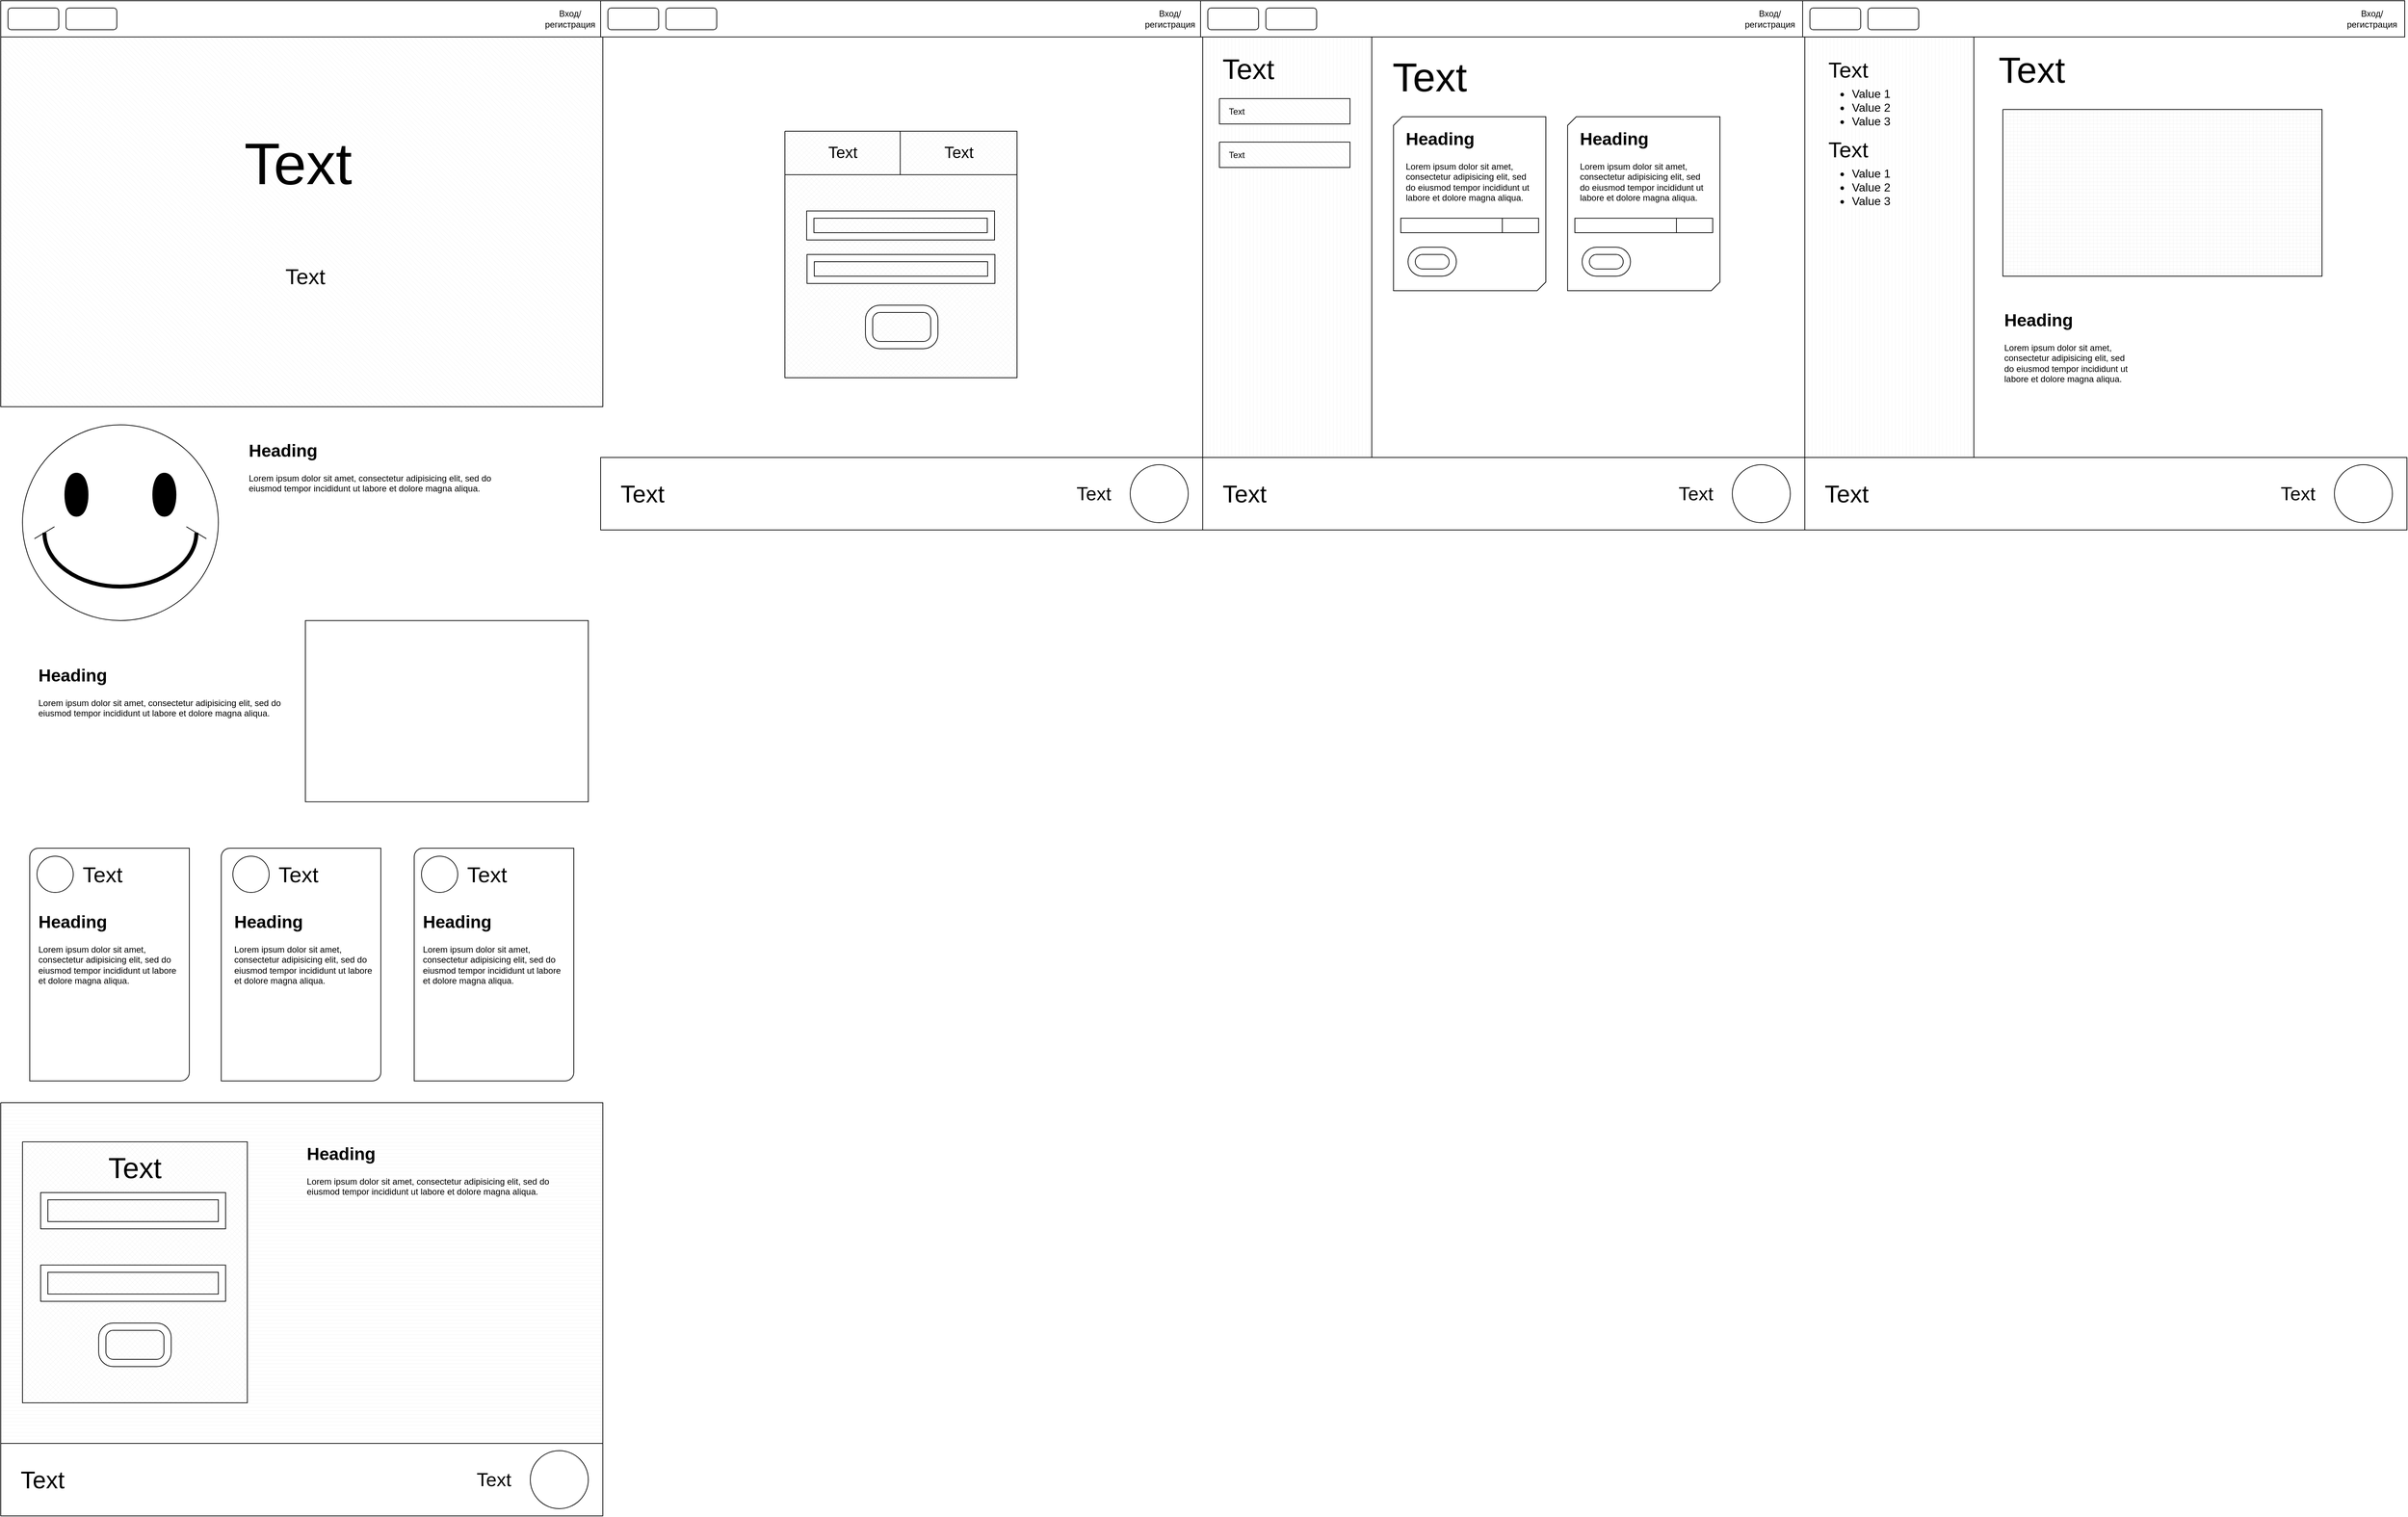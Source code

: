 <mxfile version="28.2.7">
  <diagram name="Страница — 1" id="kx2ZsEMXBzvCgO4WzWgC">
    <mxGraphModel dx="3290" dy="2325" grid="1" gridSize="10" guides="1" tooltips="1" connect="1" arrows="1" fold="1" page="1" pageScale="1" pageWidth="827" pageHeight="1169" math="0" shadow="0">
      <root>
        <mxCell id="0" />
        <mxCell id="1" parent="0" />
        <mxCell id="380pyfvnN0EU_XqH2vTF-1" value="" style="rounded=0;whiteSpace=wrap;html=1;" vertex="1" parent="1">
          <mxGeometry width="830" height="50" as="geometry" />
        </mxCell>
        <mxCell id="380pyfvnN0EU_XqH2vTF-2" value="" style="rounded=1;whiteSpace=wrap;html=1;" vertex="1" parent="1">
          <mxGeometry x="10" y="10" width="70" height="30" as="geometry" />
        </mxCell>
        <mxCell id="380pyfvnN0EU_XqH2vTF-3" value="" style="rounded=1;whiteSpace=wrap;html=1;" vertex="1" parent="1">
          <mxGeometry x="90" y="10" width="70" height="30" as="geometry" />
        </mxCell>
        <mxCell id="380pyfvnN0EU_XqH2vTF-4" value="Вход/регистрация" style="text;html=1;whiteSpace=wrap;strokeColor=none;fillColor=none;align=center;verticalAlign=middle;rounded=0;" vertex="1" parent="1">
          <mxGeometry x="750" y="10" width="70" height="30" as="geometry" />
        </mxCell>
        <mxCell id="380pyfvnN0EU_XqH2vTF-5" value="" style="rounded=0;whiteSpace=wrap;html=1;" vertex="1" parent="1">
          <mxGeometry x="827" width="830" height="50" as="geometry" />
        </mxCell>
        <mxCell id="380pyfvnN0EU_XqH2vTF-6" value="" style="rounded=1;whiteSpace=wrap;html=1;" vertex="1" parent="1">
          <mxGeometry x="837" y="10" width="70" height="30" as="geometry" />
        </mxCell>
        <mxCell id="380pyfvnN0EU_XqH2vTF-7" value="" style="rounded=1;whiteSpace=wrap;html=1;" vertex="1" parent="1">
          <mxGeometry x="917" y="10" width="70" height="30" as="geometry" />
        </mxCell>
        <mxCell id="380pyfvnN0EU_XqH2vTF-8" value="Вход/регистрация" style="text;html=1;whiteSpace=wrap;strokeColor=none;fillColor=none;align=center;verticalAlign=middle;rounded=0;" vertex="1" parent="1">
          <mxGeometry x="1577" y="10" width="70" height="30" as="geometry" />
        </mxCell>
        <mxCell id="380pyfvnN0EU_XqH2vTF-9" value="" style="rounded=0;whiteSpace=wrap;html=1;" vertex="1" parent="1">
          <mxGeometry x="1654" width="830" height="50" as="geometry" />
        </mxCell>
        <mxCell id="380pyfvnN0EU_XqH2vTF-10" value="" style="rounded=1;whiteSpace=wrap;html=1;" vertex="1" parent="1">
          <mxGeometry x="1664" y="10" width="70" height="30" as="geometry" />
        </mxCell>
        <mxCell id="380pyfvnN0EU_XqH2vTF-11" value="" style="rounded=1;whiteSpace=wrap;html=1;" vertex="1" parent="1">
          <mxGeometry x="1744" y="10" width="70" height="30" as="geometry" />
        </mxCell>
        <mxCell id="380pyfvnN0EU_XqH2vTF-12" value="Вход/регистрация" style="text;html=1;whiteSpace=wrap;strokeColor=none;fillColor=none;align=center;verticalAlign=middle;rounded=0;" vertex="1" parent="1">
          <mxGeometry x="2404" y="10" width="70" height="30" as="geometry" />
        </mxCell>
        <mxCell id="380pyfvnN0EU_XqH2vTF-13" value="" style="rounded=0;whiteSpace=wrap;html=1;" vertex="1" parent="1">
          <mxGeometry x="2484" width="830" height="50" as="geometry" />
        </mxCell>
        <mxCell id="380pyfvnN0EU_XqH2vTF-14" value="" style="rounded=1;whiteSpace=wrap;html=1;" vertex="1" parent="1">
          <mxGeometry x="2494" y="10" width="70" height="30" as="geometry" />
        </mxCell>
        <mxCell id="380pyfvnN0EU_XqH2vTF-15" value="" style="rounded=1;whiteSpace=wrap;html=1;" vertex="1" parent="1">
          <mxGeometry x="2574" y="10" width="70" height="30" as="geometry" />
        </mxCell>
        <mxCell id="380pyfvnN0EU_XqH2vTF-16" value="Вход/регистрация" style="text;html=1;whiteSpace=wrap;strokeColor=none;fillColor=none;align=center;verticalAlign=middle;rounded=0;" vertex="1" parent="1">
          <mxGeometry x="3234" y="10" width="70" height="30" as="geometry" />
        </mxCell>
        <mxCell id="380pyfvnN0EU_XqH2vTF-17" value="" style="verticalLabelPosition=bottom;verticalAlign=top;html=1;shape=mxgraph.basic.smiley" vertex="1" parent="1">
          <mxGeometry x="30" y="585" width="270" height="270" as="geometry" />
        </mxCell>
        <mxCell id="380pyfvnN0EU_XqH2vTF-18" value="" style="verticalLabelPosition=bottom;verticalAlign=top;html=1;shape=mxgraph.basic.patternFillRect;fillStyle=diagRev;step=5;fillStrokeWidth=0.2;fillStrokeColor=#dddddd;" vertex="1" parent="1">
          <mxGeometry y="50" width="830" height="510" as="geometry" />
        </mxCell>
        <mxCell id="380pyfvnN0EU_XqH2vTF-19" value="&lt;h1 style=&quot;margin-top: 0px;&quot;&gt;Heading&lt;/h1&gt;&lt;p&gt;Lorem ipsum dolor sit amet, consectetur adipisicing elit, sed do eiusmod tempor incididunt ut labore et dolore magna aliqua.&lt;/p&gt;" style="text;html=1;whiteSpace=wrap;overflow=hidden;rounded=0;" vertex="1" parent="1">
          <mxGeometry x="340" y="600" width="370" height="220" as="geometry" />
        </mxCell>
        <mxCell id="380pyfvnN0EU_XqH2vTF-20" value="Text" style="text;html=1;whiteSpace=wrap;strokeColor=none;fillColor=none;align=center;verticalAlign=middle;rounded=0;strokeWidth=1;fontSize=81;" vertex="1" parent="1">
          <mxGeometry x="170" y="100" width="480" height="250" as="geometry" />
        </mxCell>
        <mxCell id="380pyfvnN0EU_XqH2vTF-21" value="Text" style="text;html=1;whiteSpace=wrap;strokeColor=none;fillColor=none;align=center;verticalAlign=middle;rounded=0;fontSize=30;" vertex="1" parent="1">
          <mxGeometry x="150" y="350" width="540" height="60" as="geometry" />
        </mxCell>
        <mxCell id="380pyfvnN0EU_XqH2vTF-22" value="" style="rounded=0;whiteSpace=wrap;html=1;" vertex="1" parent="1">
          <mxGeometry x="420" y="855" width="390" height="250" as="geometry" />
        </mxCell>
        <mxCell id="380pyfvnN0EU_XqH2vTF-23" value="&lt;h1 style=&quot;margin-top: 0px;&quot;&gt;Heading&lt;/h1&gt;&lt;p&gt;Lorem ipsum dolor sit amet, consectetur adipisicing elit, sed do eiusmod tempor incididunt ut labore et dolore magna aliqua.&lt;/p&gt;" style="text;html=1;whiteSpace=wrap;overflow=hidden;rounded=0;" vertex="1" parent="1">
          <mxGeometry x="50" y="910" width="350" height="220" as="geometry" />
        </mxCell>
        <mxCell id="380pyfvnN0EU_XqH2vTF-26" value="" style="verticalLabelPosition=bottom;verticalAlign=top;html=1;shape=mxgraph.basic.diag_round_rect;dx=6;whiteSpace=wrap;" vertex="1" parent="1">
          <mxGeometry x="40" y="1169" width="220" height="321" as="geometry" />
        </mxCell>
        <mxCell id="380pyfvnN0EU_XqH2vTF-29" value="" style="ellipse;whiteSpace=wrap;html=1;aspect=fixed;" vertex="1" parent="1">
          <mxGeometry x="50" y="1180" width="50" height="50" as="geometry" />
        </mxCell>
        <mxCell id="380pyfvnN0EU_XqH2vTF-30" value="Text" style="text;html=1;whiteSpace=wrap;strokeColor=none;fillColor=none;align=right;verticalAlign=middle;rounded=0;fontSize=30;labelPosition=left;verticalLabelPosition=middle;" vertex="1" parent="1">
          <mxGeometry x="170" y="1180" width="70" height="50" as="geometry" />
        </mxCell>
        <mxCell id="380pyfvnN0EU_XqH2vTF-31" value="&lt;h1 style=&quot;margin-top: 0px;&quot;&gt;Heading&lt;/h1&gt;&lt;p&gt;Lorem ipsum dolor sit amet, consectetur adipisicing elit, sed do eiusmod tempor incididunt ut labore et dolore magna aliqua.&lt;/p&gt;" style="text;html=1;whiteSpace=wrap;overflow=hidden;rounded=0;" vertex="1" parent="1">
          <mxGeometry x="50" y="1250" width="200" height="220" as="geometry" />
        </mxCell>
        <mxCell id="380pyfvnN0EU_XqH2vTF-32" value="" style="verticalLabelPosition=bottom;verticalAlign=top;html=1;shape=mxgraph.basic.diag_round_rect;dx=6;whiteSpace=wrap;" vertex="1" parent="1">
          <mxGeometry x="304" y="1169" width="220" height="321" as="geometry" />
        </mxCell>
        <mxCell id="380pyfvnN0EU_XqH2vTF-33" value="" style="ellipse;whiteSpace=wrap;html=1;aspect=fixed;" vertex="1" parent="1">
          <mxGeometry x="320" y="1180" width="50" height="50" as="geometry" />
        </mxCell>
        <mxCell id="380pyfvnN0EU_XqH2vTF-34" value="Text" style="text;html=1;whiteSpace=wrap;strokeColor=none;fillColor=none;align=right;verticalAlign=middle;rounded=0;fontSize=30;labelPosition=left;verticalLabelPosition=middle;" vertex="1" parent="1">
          <mxGeometry x="440" y="1180" width="70" height="50" as="geometry" />
        </mxCell>
        <mxCell id="380pyfvnN0EU_XqH2vTF-35" value="&lt;h1 style=&quot;margin-top: 0px;&quot;&gt;Heading&lt;/h1&gt;&lt;p&gt;Lorem ipsum dolor sit amet, consectetur adipisicing elit, sed do eiusmod tempor incididunt ut labore et dolore magna aliqua.&lt;/p&gt;" style="text;html=1;whiteSpace=wrap;overflow=hidden;rounded=0;" vertex="1" parent="1">
          <mxGeometry x="320" y="1250" width="200" height="220" as="geometry" />
        </mxCell>
        <mxCell id="380pyfvnN0EU_XqH2vTF-36" value="" style="verticalLabelPosition=bottom;verticalAlign=top;html=1;shape=mxgraph.basic.diag_round_rect;dx=6;whiteSpace=wrap;" vertex="1" parent="1">
          <mxGeometry x="570" y="1169" width="220" height="321" as="geometry" />
        </mxCell>
        <mxCell id="380pyfvnN0EU_XqH2vTF-37" value="" style="ellipse;whiteSpace=wrap;html=1;aspect=fixed;" vertex="1" parent="1">
          <mxGeometry x="580" y="1180" width="50" height="50" as="geometry" />
        </mxCell>
        <mxCell id="380pyfvnN0EU_XqH2vTF-38" value="Text" style="text;html=1;whiteSpace=wrap;strokeColor=none;fillColor=none;align=right;verticalAlign=middle;rounded=0;fontSize=30;labelPosition=left;verticalLabelPosition=middle;" vertex="1" parent="1">
          <mxGeometry x="700" y="1180" width="70" height="50" as="geometry" />
        </mxCell>
        <mxCell id="380pyfvnN0EU_XqH2vTF-39" value="&lt;h1 style=&quot;margin-top: 0px;&quot;&gt;Heading&lt;/h1&gt;&lt;p&gt;Lorem ipsum dolor sit amet, consectetur adipisicing elit, sed do eiusmod tempor incididunt ut labore et dolore magna aliqua.&lt;/p&gt;" style="text;html=1;whiteSpace=wrap;overflow=hidden;rounded=0;" vertex="1" parent="1">
          <mxGeometry x="580" y="1250" width="200" height="220" as="geometry" />
        </mxCell>
        <mxCell id="380pyfvnN0EU_XqH2vTF-41" value="" style="verticalLabelPosition=bottom;verticalAlign=top;html=1;shape=mxgraph.basic.patternFillRect;fillStyle=hor;step=5;fillStrokeWidth=0.2;fillStrokeColor=#dddddd;" vertex="1" parent="1">
          <mxGeometry y="1520" width="830" height="470" as="geometry" />
        </mxCell>
        <mxCell id="380pyfvnN0EU_XqH2vTF-42" value="" style="verticalLabelPosition=bottom;verticalAlign=top;html=1;shape=mxgraph.basic.patternFillRect;fillStyle=diagGrid;step=5;fillStrokeWidth=0.2;fillStrokeColor=#dddddd;" vertex="1" parent="1">
          <mxGeometry x="30" y="1574" width="310" height="360" as="geometry" />
        </mxCell>
        <mxCell id="380pyfvnN0EU_XqH2vTF-43" value="&lt;h1 style=&quot;margin-top: 0px;&quot;&gt;Heading&lt;/h1&gt;&lt;p&gt;Lorem ipsum dolor sit amet, consectetur adipisicing elit, sed do eiusmod tempor incididunt ut labore et dolore magna aliqua.&lt;/p&gt;" style="text;html=1;whiteSpace=wrap;overflow=hidden;rounded=0;" vertex="1" parent="1">
          <mxGeometry x="420" y="1570" width="360" height="340" as="geometry" />
        </mxCell>
        <mxCell id="380pyfvnN0EU_XqH2vTF-44" value="" style="verticalLabelPosition=bottom;verticalAlign=top;html=1;shape=mxgraph.basic.frame;dx=10;whiteSpace=wrap;" vertex="1" parent="1">
          <mxGeometry x="55" y="1644" width="255" height="50" as="geometry" />
        </mxCell>
        <mxCell id="380pyfvnN0EU_XqH2vTF-45" value="" style="verticalLabelPosition=bottom;verticalAlign=top;html=1;shape=mxgraph.basic.frame;dx=10;whiteSpace=wrap;" vertex="1" parent="1">
          <mxGeometry x="55" y="1744" width="255" height="50" as="geometry" />
        </mxCell>
        <mxCell id="380pyfvnN0EU_XqH2vTF-46" value="Text" style="text;html=1;whiteSpace=wrap;strokeColor=none;fillColor=none;align=center;verticalAlign=middle;rounded=0;fontSize=40;" vertex="1" parent="1">
          <mxGeometry x="155" y="1594" width="60" height="30" as="geometry" />
        </mxCell>
        <mxCell id="380pyfvnN0EU_XqH2vTF-47" value="" style="verticalLabelPosition=bottom;verticalAlign=top;html=1;shape=mxgraph.basic.rounded_frame;dx=10;whiteSpace=wrap;" vertex="1" parent="1">
          <mxGeometry x="135" y="1824" width="100" height="60" as="geometry" />
        </mxCell>
        <mxCell id="380pyfvnN0EU_XqH2vTF-48" value="" style="rounded=0;whiteSpace=wrap;html=1;" vertex="1" parent="1">
          <mxGeometry y="1990" width="830" height="100" as="geometry" />
        </mxCell>
        <mxCell id="380pyfvnN0EU_XqH2vTF-50" value="Text" style="text;html=1;whiteSpace=wrap;strokeColor=none;fillColor=none;align=right;verticalAlign=middle;rounded=0;fontSize=33;labelPosition=left;verticalLabelPosition=middle;" vertex="1" parent="1">
          <mxGeometry x="90" y="2010" width="230" height="60" as="geometry" />
        </mxCell>
        <mxCell id="380pyfvnN0EU_XqH2vTF-51" value="" style="ellipse;whiteSpace=wrap;html=1;aspect=fixed;" vertex="1" parent="1">
          <mxGeometry x="730" y="2000" width="80" height="80" as="geometry" />
        </mxCell>
        <mxCell id="380pyfvnN0EU_XqH2vTF-52" value="Text" style="text;html=1;whiteSpace=wrap;strokeColor=none;fillColor=none;align=center;verticalAlign=middle;rounded=0;fontSize=26;" vertex="1" parent="1">
          <mxGeometry x="650" y="2025" width="60" height="30" as="geometry" />
        </mxCell>
        <mxCell id="380pyfvnN0EU_XqH2vTF-53" value="" style="verticalLabelPosition=bottom;verticalAlign=top;html=1;shape=mxgraph.basic.patternFillRect;fillStyle=diagGrid;step=5;fillStrokeWidth=0.2;fillStrokeColor=#dddddd;" vertex="1" parent="1">
          <mxGeometry x="1081" y="240" width="320" height="280" as="geometry" />
        </mxCell>
        <mxCell id="380pyfvnN0EU_XqH2vTF-54" value="" style="verticalLabelPosition=bottom;verticalAlign=top;html=1;shape=mxgraph.basic.patternFillRect;fillStyle=diagGrid;step=5;fillStrokeWidth=0.2;fillStrokeColor=#dddddd;" vertex="1" parent="1">
          <mxGeometry x="1081" y="180" width="159" height="60" as="geometry" />
        </mxCell>
        <mxCell id="380pyfvnN0EU_XqH2vTF-55" value="" style="verticalLabelPosition=bottom;verticalAlign=top;html=1;shape=mxgraph.basic.patternFillRect;fillStyle=diagGrid;step=5;fillStrokeWidth=0.2;fillStrokeColor=#dddddd;" vertex="1" parent="1">
          <mxGeometry x="1240" y="180" width="161" height="60" as="geometry" />
        </mxCell>
        <mxCell id="380pyfvnN0EU_XqH2vTF-56" value="Text" style="text;html=1;whiteSpace=wrap;strokeColor=none;fillColor=none;align=center;verticalAlign=middle;rounded=0;fontSize=22;" vertex="1" parent="1">
          <mxGeometry x="1131" y="195" width="60" height="30" as="geometry" />
        </mxCell>
        <mxCell id="380pyfvnN0EU_XqH2vTF-57" value="Text" style="text;html=1;whiteSpace=wrap;strokeColor=none;fillColor=none;align=center;verticalAlign=middle;rounded=0;fontSize=22;" vertex="1" parent="1">
          <mxGeometry x="1291" y="195" width="60" height="30" as="geometry" />
        </mxCell>
        <mxCell id="380pyfvnN0EU_XqH2vTF-58" value="" style="verticalLabelPosition=bottom;verticalAlign=top;html=1;shape=mxgraph.basic.frame;dx=10;whiteSpace=wrap;" vertex="1" parent="1">
          <mxGeometry x="1111" y="290" width="259" height="40" as="geometry" />
        </mxCell>
        <mxCell id="380pyfvnN0EU_XqH2vTF-59" value="" style="verticalLabelPosition=bottom;verticalAlign=top;html=1;shape=mxgraph.basic.frame;dx=10;whiteSpace=wrap;" vertex="1" parent="1">
          <mxGeometry x="1111.5" y="350" width="259" height="40" as="geometry" />
        </mxCell>
        <mxCell id="380pyfvnN0EU_XqH2vTF-60" value="" style="verticalLabelPosition=bottom;verticalAlign=top;html=1;shape=mxgraph.basic.rounded_frame;dx=10;whiteSpace=wrap;" vertex="1" parent="1">
          <mxGeometry x="1192" y="420" width="100" height="60" as="geometry" />
        </mxCell>
        <mxCell id="380pyfvnN0EU_XqH2vTF-63" value="" style="rounded=0;whiteSpace=wrap;html=1;" vertex="1" parent="1">
          <mxGeometry x="827" y="630" width="830" height="100" as="geometry" />
        </mxCell>
        <mxCell id="380pyfvnN0EU_XqH2vTF-64" value="Text" style="text;html=1;whiteSpace=wrap;strokeColor=none;fillColor=none;align=right;verticalAlign=middle;rounded=0;fontSize=33;labelPosition=left;verticalLabelPosition=middle;" vertex="1" parent="1">
          <mxGeometry x="917" y="650" width="230" height="60" as="geometry" />
        </mxCell>
        <mxCell id="380pyfvnN0EU_XqH2vTF-65" value="" style="ellipse;whiteSpace=wrap;html=1;aspect=fixed;" vertex="1" parent="1">
          <mxGeometry x="1557" y="640" width="80" height="80" as="geometry" />
        </mxCell>
        <mxCell id="380pyfvnN0EU_XqH2vTF-66" value="Text" style="text;html=1;whiteSpace=wrap;strokeColor=none;fillColor=none;align=center;verticalAlign=middle;rounded=0;fontSize=26;" vertex="1" parent="1">
          <mxGeometry x="1477" y="665" width="60" height="30" as="geometry" />
        </mxCell>
        <mxCell id="380pyfvnN0EU_XqH2vTF-67" value="" style="verticalLabelPosition=bottom;verticalAlign=top;html=1;shape=mxgraph.basic.patternFillRect;fillStyle=vert;step=5;fillStrokeWidth=0.2;fillStrokeColor=#dddddd;" vertex="1" parent="1">
          <mxGeometry x="1657" y="50" width="233" height="580" as="geometry" />
        </mxCell>
        <mxCell id="380pyfvnN0EU_XqH2vTF-68" value="Text" style="text;html=1;whiteSpace=wrap;strokeColor=none;fillColor=none;align=center;verticalAlign=middle;rounded=0;fontSize=56;" vertex="1" parent="1">
          <mxGeometry x="1940" y="90" width="60" height="30" as="geometry" />
        </mxCell>
        <mxCell id="380pyfvnN0EU_XqH2vTF-70" value="" style="verticalLabelPosition=bottom;verticalAlign=top;html=1;shape=mxgraph.basic.diag_snip_rect;dx=6;whiteSpace=wrap;" vertex="1" parent="1">
          <mxGeometry x="1920" y="160" width="210" height="240" as="geometry" />
        </mxCell>
        <mxCell id="380pyfvnN0EU_XqH2vTF-72" value="" style="verticalLabelPosition=bottom;verticalAlign=top;html=1;shape=mxgraph.basic.rounded_frame;dx=10;whiteSpace=wrap;" vertex="1" parent="1">
          <mxGeometry x="1940" y="340" width="66.67" height="40" as="geometry" />
        </mxCell>
        <mxCell id="380pyfvnN0EU_XqH2vTF-76" value="" style="rounded=0;whiteSpace=wrap;html=1;" vertex="1" parent="1">
          <mxGeometry x="1930" y="300" width="190" height="20" as="geometry" />
        </mxCell>
        <mxCell id="380pyfvnN0EU_XqH2vTF-77" value="" style="rounded=0;whiteSpace=wrap;html=1;" vertex="1" parent="1">
          <mxGeometry x="1930" y="300" width="140" height="20" as="geometry" />
        </mxCell>
        <mxCell id="380pyfvnN0EU_XqH2vTF-78" value="&lt;h1 style=&quot;margin-top: 0px;&quot;&gt;Heading&lt;/h1&gt;&lt;p&gt;Lorem ipsum dolor sit amet, consectetur adipisicing elit, sed do eiusmod tempor incididunt ut labore et dolore magna aliqua.&lt;/p&gt;" style="text;html=1;whiteSpace=wrap;overflow=hidden;rounded=0;" vertex="1" parent="1">
          <mxGeometry x="1935" y="170" width="180" height="120" as="geometry" />
        </mxCell>
        <mxCell id="380pyfvnN0EU_XqH2vTF-87" value="" style="verticalLabelPosition=bottom;verticalAlign=top;html=1;shape=mxgraph.basic.diag_snip_rect;dx=6;whiteSpace=wrap;" vertex="1" parent="1">
          <mxGeometry x="2160" y="160" width="210" height="240" as="geometry" />
        </mxCell>
        <mxCell id="380pyfvnN0EU_XqH2vTF-88" value="" style="verticalLabelPosition=bottom;verticalAlign=top;html=1;shape=mxgraph.basic.rounded_frame;dx=10;whiteSpace=wrap;" vertex="1" parent="1">
          <mxGeometry x="2180" y="340" width="66.67" height="40" as="geometry" />
        </mxCell>
        <mxCell id="380pyfvnN0EU_XqH2vTF-89" value="" style="rounded=0;whiteSpace=wrap;html=1;" vertex="1" parent="1">
          <mxGeometry x="2170" y="300" width="190" height="20" as="geometry" />
        </mxCell>
        <mxCell id="380pyfvnN0EU_XqH2vTF-90" value="" style="rounded=0;whiteSpace=wrap;html=1;" vertex="1" parent="1">
          <mxGeometry x="2170" y="300" width="140" height="20" as="geometry" />
        </mxCell>
        <mxCell id="380pyfvnN0EU_XqH2vTF-91" value="&lt;h1 style=&quot;margin-top: 0px;&quot;&gt;Heading&lt;/h1&gt;&lt;p&gt;Lorem ipsum dolor sit amet, consectetur adipisicing elit, sed do eiusmod tempor incididunt ut labore et dolore magna aliqua.&lt;/p&gt;" style="text;html=1;whiteSpace=wrap;overflow=hidden;rounded=0;" vertex="1" parent="1">
          <mxGeometry x="2175" y="170" width="180" height="120" as="geometry" />
        </mxCell>
        <mxCell id="380pyfvnN0EU_XqH2vTF-92" value="Text" style="text;html=1;whiteSpace=wrap;strokeColor=none;fillColor=none;align=center;verticalAlign=middle;rounded=0;fontSize=39;" vertex="1" parent="1">
          <mxGeometry x="1690" y="80" width="60" height="30" as="geometry" />
        </mxCell>
        <mxCell id="380pyfvnN0EU_XqH2vTF-95" value="" style="verticalLabelPosition=bottom;verticalAlign=top;html=1;shape=mxgraph.basic.patternFillRect;fillStyle=diagRev;step=5;fillStrokeWidth=0.2;fillStrokeColor=#dddddd;" vertex="1" parent="1">
          <mxGeometry x="1680" y="135" width="180" height="35" as="geometry" />
        </mxCell>
        <mxCell id="380pyfvnN0EU_XqH2vTF-96" value="" style="verticalLabelPosition=bottom;verticalAlign=top;html=1;shape=mxgraph.basic.patternFillRect;fillStyle=diagRev;step=5;fillStrokeWidth=0.2;fillStrokeColor=#dddddd;" vertex="1" parent="1">
          <mxGeometry x="1680" y="195" width="180" height="35" as="geometry" />
        </mxCell>
        <mxCell id="380pyfvnN0EU_XqH2vTF-97" value="Text" style="text;html=1;whiteSpace=wrap;strokeColor=none;fillColor=none;align=center;verticalAlign=middle;rounded=0;" vertex="1" parent="1">
          <mxGeometry x="1674" y="138" width="60" height="30" as="geometry" />
        </mxCell>
        <mxCell id="380pyfvnN0EU_XqH2vTF-98" value="Text" style="text;html=1;whiteSpace=wrap;strokeColor=none;fillColor=none;align=center;verticalAlign=middle;rounded=0;" vertex="1" parent="1">
          <mxGeometry x="1674" y="198" width="60" height="30" as="geometry" />
        </mxCell>
        <mxCell id="380pyfvnN0EU_XqH2vTF-99" value="" style="rounded=0;whiteSpace=wrap;html=1;" vertex="1" parent="1">
          <mxGeometry x="1657" y="630" width="830" height="100" as="geometry" />
        </mxCell>
        <mxCell id="380pyfvnN0EU_XqH2vTF-100" value="Text" style="text;html=1;whiteSpace=wrap;strokeColor=none;fillColor=none;align=right;verticalAlign=middle;rounded=0;fontSize=33;labelPosition=left;verticalLabelPosition=middle;" vertex="1" parent="1">
          <mxGeometry x="1747" y="650" width="230" height="60" as="geometry" />
        </mxCell>
        <mxCell id="380pyfvnN0EU_XqH2vTF-101" value="" style="ellipse;whiteSpace=wrap;html=1;aspect=fixed;" vertex="1" parent="1">
          <mxGeometry x="2387" y="640" width="80" height="80" as="geometry" />
        </mxCell>
        <mxCell id="380pyfvnN0EU_XqH2vTF-102" value="Text" style="text;html=1;whiteSpace=wrap;strokeColor=none;fillColor=none;align=center;verticalAlign=middle;rounded=0;fontSize=26;" vertex="1" parent="1">
          <mxGeometry x="2307" y="665" width="60" height="30" as="geometry" />
        </mxCell>
        <mxCell id="380pyfvnN0EU_XqH2vTF-103" value="" style="verticalLabelPosition=bottom;verticalAlign=top;html=1;shape=mxgraph.basic.patternFillRect;fillStyle=vert;step=5;fillStrokeWidth=0.2;fillStrokeColor=#dddddd;" vertex="1" parent="1">
          <mxGeometry x="2487" y="50" width="233" height="580" as="geometry" />
        </mxCell>
        <mxCell id="380pyfvnN0EU_XqH2vTF-105" value="" style="rounded=0;whiteSpace=wrap;html=1;" vertex="1" parent="1">
          <mxGeometry x="2487" y="630" width="830" height="100" as="geometry" />
        </mxCell>
        <mxCell id="380pyfvnN0EU_XqH2vTF-106" value="Text" style="text;html=1;whiteSpace=wrap;strokeColor=none;fillColor=none;align=right;verticalAlign=middle;rounded=0;fontSize=33;labelPosition=left;verticalLabelPosition=middle;" vertex="1" parent="1">
          <mxGeometry x="2577" y="650" width="230" height="60" as="geometry" />
        </mxCell>
        <mxCell id="380pyfvnN0EU_XqH2vTF-107" value="" style="ellipse;whiteSpace=wrap;html=1;aspect=fixed;" vertex="1" parent="1">
          <mxGeometry x="3217" y="640" width="80" height="80" as="geometry" />
        </mxCell>
        <mxCell id="380pyfvnN0EU_XqH2vTF-108" value="Text" style="text;html=1;whiteSpace=wrap;strokeColor=none;fillColor=none;align=center;verticalAlign=middle;rounded=0;fontSize=26;" vertex="1" parent="1">
          <mxGeometry x="3137" y="665" width="60" height="30" as="geometry" />
        </mxCell>
        <mxCell id="380pyfvnN0EU_XqH2vTF-109" value="Text" style="text;html=1;whiteSpace=wrap;strokeColor=none;fillColor=none;align=center;verticalAlign=middle;rounded=0;fontSize=30;" vertex="1" parent="1">
          <mxGeometry x="2517" y="80" width="60" height="30" as="geometry" />
        </mxCell>
        <mxCell id="380pyfvnN0EU_XqH2vTF-110" value="&lt;ul&gt;&lt;li&gt;Value 1&lt;/li&gt;&lt;li&gt;Value 2&lt;/li&gt;&lt;li&gt;Value 3&lt;/li&gt;&lt;/ul&gt;" style="text;strokeColor=none;fillColor=none;html=1;whiteSpace=wrap;verticalAlign=middle;overflow=hidden;fontSize=16;" vertex="1" parent="1">
          <mxGeometry x="2510" y="100" width="100" height="80" as="geometry" />
        </mxCell>
        <mxCell id="380pyfvnN0EU_XqH2vTF-113" value="Text" style="text;html=1;whiteSpace=wrap;strokeColor=none;fillColor=none;align=center;verticalAlign=middle;rounded=0;fontSize=30;" vertex="1" parent="1">
          <mxGeometry x="2517" y="190" width="60" height="30" as="geometry" />
        </mxCell>
        <mxCell id="380pyfvnN0EU_XqH2vTF-114" value="&lt;ul&gt;&lt;li&gt;Value 1&lt;/li&gt;&lt;li&gt;Value 2&lt;/li&gt;&lt;li&gt;Value 3&lt;/li&gt;&lt;/ul&gt;" style="text;strokeColor=none;fillColor=none;html=1;whiteSpace=wrap;verticalAlign=middle;overflow=hidden;fontSize=16;" vertex="1" parent="1">
          <mxGeometry x="2510" y="210" width="100" height="80" as="geometry" />
        </mxCell>
        <mxCell id="380pyfvnN0EU_XqH2vTF-115" value="Text" style="text;html=1;whiteSpace=wrap;strokeColor=none;fillColor=none;align=center;verticalAlign=middle;rounded=0;fontSize=50;" vertex="1" parent="1">
          <mxGeometry x="2770" y="80" width="60" height="30" as="geometry" />
        </mxCell>
        <mxCell id="380pyfvnN0EU_XqH2vTF-117" value="" style="verticalLabelPosition=bottom;verticalAlign=top;html=1;shape=mxgraph.basic.patternFillRect;fillStyle=grid;step=5;fillStrokeWidth=0.2;fillStrokeColor=#dddddd;" vertex="1" parent="1">
          <mxGeometry x="2760" y="150" width="440" height="230" as="geometry" />
        </mxCell>
        <mxCell id="380pyfvnN0EU_XqH2vTF-118" value="&lt;h1 style=&quot;margin-top: 0px;&quot;&gt;Heading&lt;/h1&gt;&lt;p&gt;Lorem ipsum dolor sit amet, consectetur adipisicing elit, sed do eiusmod tempor incididunt ut labore et dolore magna aliqua.&lt;/p&gt;" style="text;html=1;whiteSpace=wrap;overflow=hidden;rounded=0;" vertex="1" parent="1">
          <mxGeometry x="2760" y="420" width="180" height="120" as="geometry" />
        </mxCell>
      </root>
    </mxGraphModel>
  </diagram>
</mxfile>
